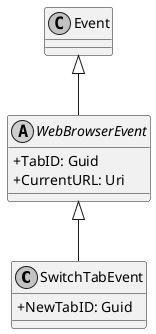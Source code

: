@startuml
skinparam monochrome true
skinparam classAttributeIconSize 0

class SwitchTabEvent {
    + NewTabID: Guid
}
abstract class WebBrowserEvent {
    + TabID: Guid
    + CurrentURL: Uri
}
WebBrowserEvent <|-- SwitchTabEvent
Event <|-- WebBrowserEvent
@enduml
